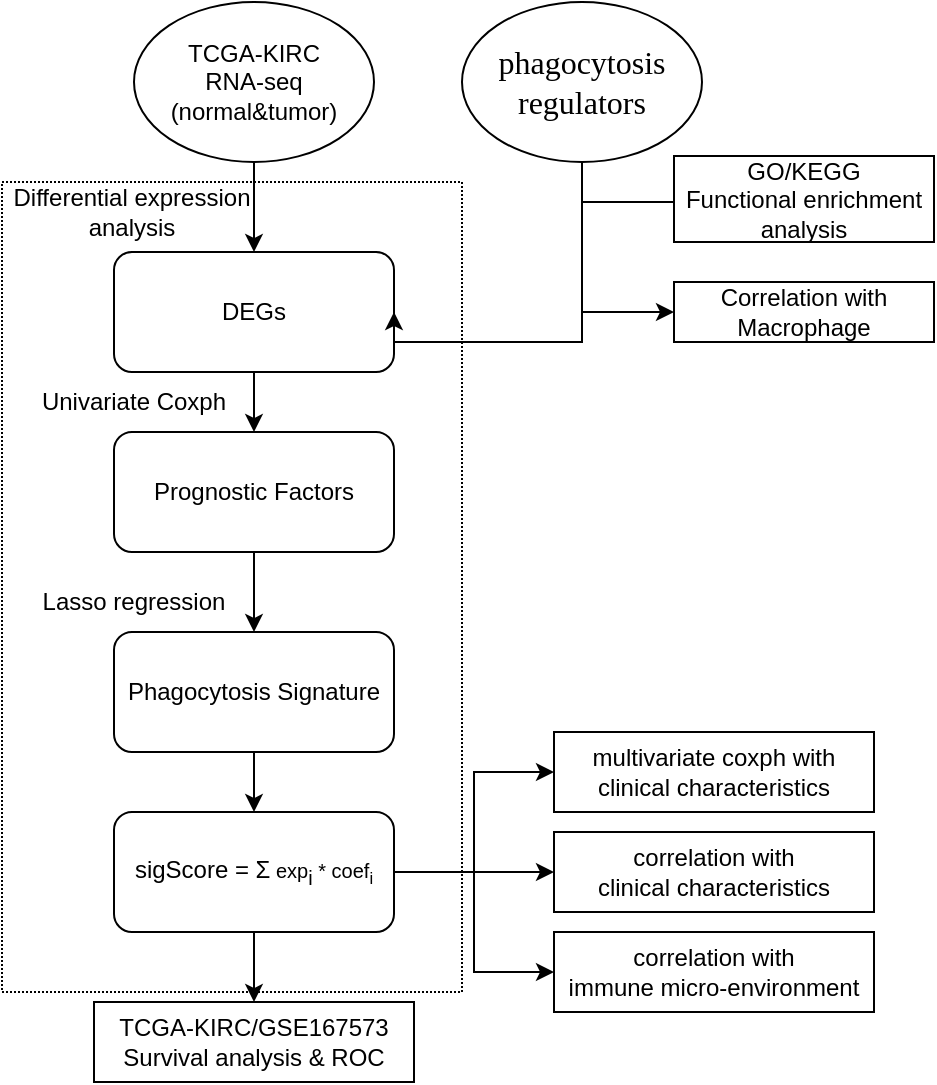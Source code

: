 <mxfile version="17.4.6" type="github">
  <diagram id="Zf3KSm1_g9hVdk6uTqha" name="Page-1">
    <mxGraphModel dx="838" dy="431" grid="1" gridSize="10" guides="1" tooltips="1" connect="1" arrows="1" fold="1" page="1" pageScale="1" pageWidth="827" pageHeight="1169" math="0" shadow="0">
      <root>
        <mxCell id="0" />
        <mxCell id="1" parent="0" />
        <mxCell id="cWJBabnSLCKcNaR3zaz8-2" style="edgeStyle=orthogonalEdgeStyle;rounded=0;orthogonalLoop=1;jettySize=auto;html=1;exitX=0.5;exitY=1;exitDx=0;exitDy=0;" edge="1" parent="1" source="FPQtpGdyiKWwT3Wr1Xwg-2" target="cWJBabnSLCKcNaR3zaz8-1">
          <mxGeometry relative="1" as="geometry" />
        </mxCell>
        <mxCell id="FPQtpGdyiKWwT3Wr1Xwg-2" value="TCGA-KIRC&lt;br&gt;RNA-seq&lt;br&gt;(normal&amp;amp;tumor)" style="ellipse;whiteSpace=wrap;html=1;" parent="1" vertex="1">
          <mxGeometry x="130" y="10" width="120" height="80" as="geometry" />
        </mxCell>
        <mxCell id="cWJBabnSLCKcNaR3zaz8-27" style="edgeStyle=orthogonalEdgeStyle;rounded=0;orthogonalLoop=1;jettySize=auto;html=1;exitX=0.5;exitY=1;exitDx=0;exitDy=0;entryX=0.5;entryY=0;entryDx=0;entryDy=0;" edge="1" parent="1" source="cWJBabnSLCKcNaR3zaz8-1" target="cWJBabnSLCKcNaR3zaz8-5">
          <mxGeometry relative="1" as="geometry" />
        </mxCell>
        <mxCell id="cWJBabnSLCKcNaR3zaz8-1" value="DEGs" style="rounded=1;whiteSpace=wrap;html=1;" vertex="1" parent="1">
          <mxGeometry x="120" y="135" width="140" height="60" as="geometry" />
        </mxCell>
        <mxCell id="cWJBabnSLCKcNaR3zaz8-21" style="edgeStyle=orthogonalEdgeStyle;rounded=0;orthogonalLoop=1;jettySize=auto;html=1;entryX=0;entryY=0.5;entryDx=0;entryDy=0;exitX=0.5;exitY=1;exitDx=0;exitDy=0;" edge="1" parent="1" source="cWJBabnSLCKcNaR3zaz8-3" target="cWJBabnSLCKcNaR3zaz8-15">
          <mxGeometry relative="1" as="geometry">
            <mxPoint x="360" y="220" as="sourcePoint" />
          </mxGeometry>
        </mxCell>
        <mxCell id="cWJBabnSLCKcNaR3zaz8-22" style="edgeStyle=orthogonalEdgeStyle;rounded=0;orthogonalLoop=1;jettySize=auto;html=1;entryX=0;entryY=0.5;entryDx=0;entryDy=0;" edge="1" parent="1" source="cWJBabnSLCKcNaR3zaz8-3" target="cWJBabnSLCKcNaR3zaz8-19">
          <mxGeometry relative="1" as="geometry" />
        </mxCell>
        <mxCell id="cWJBabnSLCKcNaR3zaz8-29" style="edgeStyle=orthogonalEdgeStyle;rounded=0;orthogonalLoop=1;jettySize=auto;html=1;entryX=1;entryY=0.5;entryDx=0;entryDy=0;" edge="1" parent="1" source="cWJBabnSLCKcNaR3zaz8-3" target="cWJBabnSLCKcNaR3zaz8-1">
          <mxGeometry relative="1" as="geometry">
            <Array as="points">
              <mxPoint x="354" y="180" />
            </Array>
          </mxGeometry>
        </mxCell>
        <mxCell id="cWJBabnSLCKcNaR3zaz8-3" value="&lt;span lang=&quot;EN-US&quot; style=&quot;font-size: 12.0pt ; font-family: &amp;#34;times new roman&amp;#34; , serif&quot;&gt;phagocytosis&lt;br&gt;regulators&lt;br&gt;&lt;/span&gt;" style="ellipse;whiteSpace=wrap;html=1;" vertex="1" parent="1">
          <mxGeometry x="294" y="10" width="120" height="80" as="geometry" />
        </mxCell>
        <mxCell id="cWJBabnSLCKcNaR3zaz8-9" value="" style="edgeStyle=orthogonalEdgeStyle;rounded=0;orthogonalLoop=1;jettySize=auto;html=1;" edge="1" parent="1" source="cWJBabnSLCKcNaR3zaz8-5" target="cWJBabnSLCKcNaR3zaz8-8">
          <mxGeometry relative="1" as="geometry" />
        </mxCell>
        <mxCell id="cWJBabnSLCKcNaR3zaz8-5" value="Prognostic Factors&lt;br&gt;" style="rounded=1;whiteSpace=wrap;html=1;" vertex="1" parent="1">
          <mxGeometry x="120" y="225" width="140" height="60" as="geometry" />
        </mxCell>
        <mxCell id="cWJBabnSLCKcNaR3zaz8-25" value="" style="edgeStyle=orthogonalEdgeStyle;rounded=0;orthogonalLoop=1;jettySize=auto;html=1;" edge="1" parent="1" source="cWJBabnSLCKcNaR3zaz8-8" target="cWJBabnSLCKcNaR3zaz8-24">
          <mxGeometry relative="1" as="geometry" />
        </mxCell>
        <mxCell id="cWJBabnSLCKcNaR3zaz8-8" value="Phagocytosis Signature" style="whiteSpace=wrap;html=1;rounded=1;" vertex="1" parent="1">
          <mxGeometry x="120" y="325" width="140" height="60" as="geometry" />
        </mxCell>
        <mxCell id="cWJBabnSLCKcNaR3zaz8-10" value="Differential expression&lt;br&gt;analysis" style="text;html=1;strokeColor=none;fillColor=none;align=center;verticalAlign=middle;whiteSpace=wrap;rounded=0;" vertex="1" parent="1">
          <mxGeometry x="64" y="100" width="130" height="30" as="geometry" />
        </mxCell>
        <mxCell id="cWJBabnSLCKcNaR3zaz8-11" value="Univariate Coxph" style="text;html=1;strokeColor=none;fillColor=none;align=center;verticalAlign=middle;whiteSpace=wrap;rounded=0;" vertex="1" parent="1">
          <mxGeometry x="80" y="195" width="100" height="30" as="geometry" />
        </mxCell>
        <mxCell id="cWJBabnSLCKcNaR3zaz8-15" value="GO/KEGG&lt;br&gt;Functional enrichment analysis" style="whiteSpace=wrap;html=1;" vertex="1" parent="1">
          <mxGeometry x="400" y="87" width="130" height="43" as="geometry" />
        </mxCell>
        <mxCell id="cWJBabnSLCKcNaR3zaz8-19" value="Correlation with&lt;br&gt;Macrophage" style="whiteSpace=wrap;html=1;" vertex="1" parent="1">
          <mxGeometry x="400" y="150" width="130" height="30" as="geometry" />
        </mxCell>
        <mxCell id="cWJBabnSLCKcNaR3zaz8-23" value="Lasso regression" style="text;html=1;strokeColor=none;fillColor=none;align=center;verticalAlign=middle;whiteSpace=wrap;rounded=0;" vertex="1" parent="1">
          <mxGeometry x="80" y="295" width="100" height="30" as="geometry" />
        </mxCell>
        <mxCell id="cWJBabnSLCKcNaR3zaz8-46" value="" style="edgeStyle=orthogonalEdgeStyle;rounded=0;orthogonalLoop=1;jettySize=auto;html=1;" edge="1" parent="1" source="cWJBabnSLCKcNaR3zaz8-24" target="cWJBabnSLCKcNaR3zaz8-33">
          <mxGeometry relative="1" as="geometry" />
        </mxCell>
        <mxCell id="cWJBabnSLCKcNaR3zaz8-47" style="edgeStyle=orthogonalEdgeStyle;rounded=0;orthogonalLoop=1;jettySize=auto;html=1;exitX=1;exitY=0.5;exitDx=0;exitDy=0;entryX=0;entryY=0.5;entryDx=0;entryDy=0;" edge="1" parent="1" source="cWJBabnSLCKcNaR3zaz8-24" target="cWJBabnSLCKcNaR3zaz8-40">
          <mxGeometry relative="1" as="geometry" />
        </mxCell>
        <mxCell id="cWJBabnSLCKcNaR3zaz8-48" style="edgeStyle=orthogonalEdgeStyle;rounded=0;orthogonalLoop=1;jettySize=auto;html=1;entryX=0;entryY=0.5;entryDx=0;entryDy=0;" edge="1" parent="1" source="cWJBabnSLCKcNaR3zaz8-24" target="cWJBabnSLCKcNaR3zaz8-41">
          <mxGeometry relative="1" as="geometry" />
        </mxCell>
        <mxCell id="cWJBabnSLCKcNaR3zaz8-50" style="edgeStyle=orthogonalEdgeStyle;rounded=0;orthogonalLoop=1;jettySize=auto;html=1;entryX=0;entryY=0.5;entryDx=0;entryDy=0;" edge="1" parent="1" source="cWJBabnSLCKcNaR3zaz8-24" target="cWJBabnSLCKcNaR3zaz8-42">
          <mxGeometry relative="1" as="geometry" />
        </mxCell>
        <mxCell id="cWJBabnSLCKcNaR3zaz8-24" value="sigScore = Σ&lt;span style=&quot;font-size: 10px&quot;&gt;&amp;nbsp;&lt;/span&gt;&lt;span style=&quot;font-size: 10px&quot;&gt;exp&lt;/span&gt;&lt;sub&gt;i&amp;nbsp;&lt;/sub&gt;&lt;span style=&quot;font-size: 10px&quot;&gt;* coef&lt;sub&gt;i&lt;/sub&gt;&lt;/span&gt;" style="whiteSpace=wrap;html=1;rounded=1;" vertex="1" parent="1">
          <mxGeometry x="120" y="415" width="140" height="60" as="geometry" />
        </mxCell>
        <mxCell id="cWJBabnSLCKcNaR3zaz8-26" style="edgeStyle=orthogonalEdgeStyle;rounded=0;orthogonalLoop=1;jettySize=auto;html=1;exitX=0.5;exitY=1;exitDx=0;exitDy=0;" edge="1" parent="1" source="cWJBabnSLCKcNaR3zaz8-24" target="cWJBabnSLCKcNaR3zaz8-24">
          <mxGeometry relative="1" as="geometry" />
        </mxCell>
        <mxCell id="cWJBabnSLCKcNaR3zaz8-31" value="" style="rounded=0;whiteSpace=wrap;html=1;fillColor=none;dashed=1;dashPattern=1 1;" vertex="1" parent="1">
          <mxGeometry x="64" y="100" width="230" height="405" as="geometry" />
        </mxCell>
        <mxCell id="cWJBabnSLCKcNaR3zaz8-33" value="TCGA-KIRC/GSE167573&lt;br&gt;Survival analysis &amp;amp; ROC" style="rounded=0;whiteSpace=wrap;html=1;fillColor=none;" vertex="1" parent="1">
          <mxGeometry x="110" y="510" width="160" height="40" as="geometry" />
        </mxCell>
        <mxCell id="cWJBabnSLCKcNaR3zaz8-40" value="correlation with&lt;br&gt;clinical characteristics" style="rounded=0;whiteSpace=wrap;html=1;fillColor=none;" vertex="1" parent="1">
          <mxGeometry x="340" y="425" width="160" height="40" as="geometry" />
        </mxCell>
        <mxCell id="cWJBabnSLCKcNaR3zaz8-41" value="multivariate coxph with&lt;br&gt;clinical characteristics" style="rounded=0;whiteSpace=wrap;html=1;fillColor=none;" vertex="1" parent="1">
          <mxGeometry x="340" y="375" width="160" height="40" as="geometry" />
        </mxCell>
        <mxCell id="cWJBabnSLCKcNaR3zaz8-42" value="correlation with&lt;br&gt;immune micro-environment" style="rounded=0;whiteSpace=wrap;html=1;fillColor=none;" vertex="1" parent="1">
          <mxGeometry x="340" y="475" width="160" height="40" as="geometry" />
        </mxCell>
      </root>
    </mxGraphModel>
  </diagram>
</mxfile>
